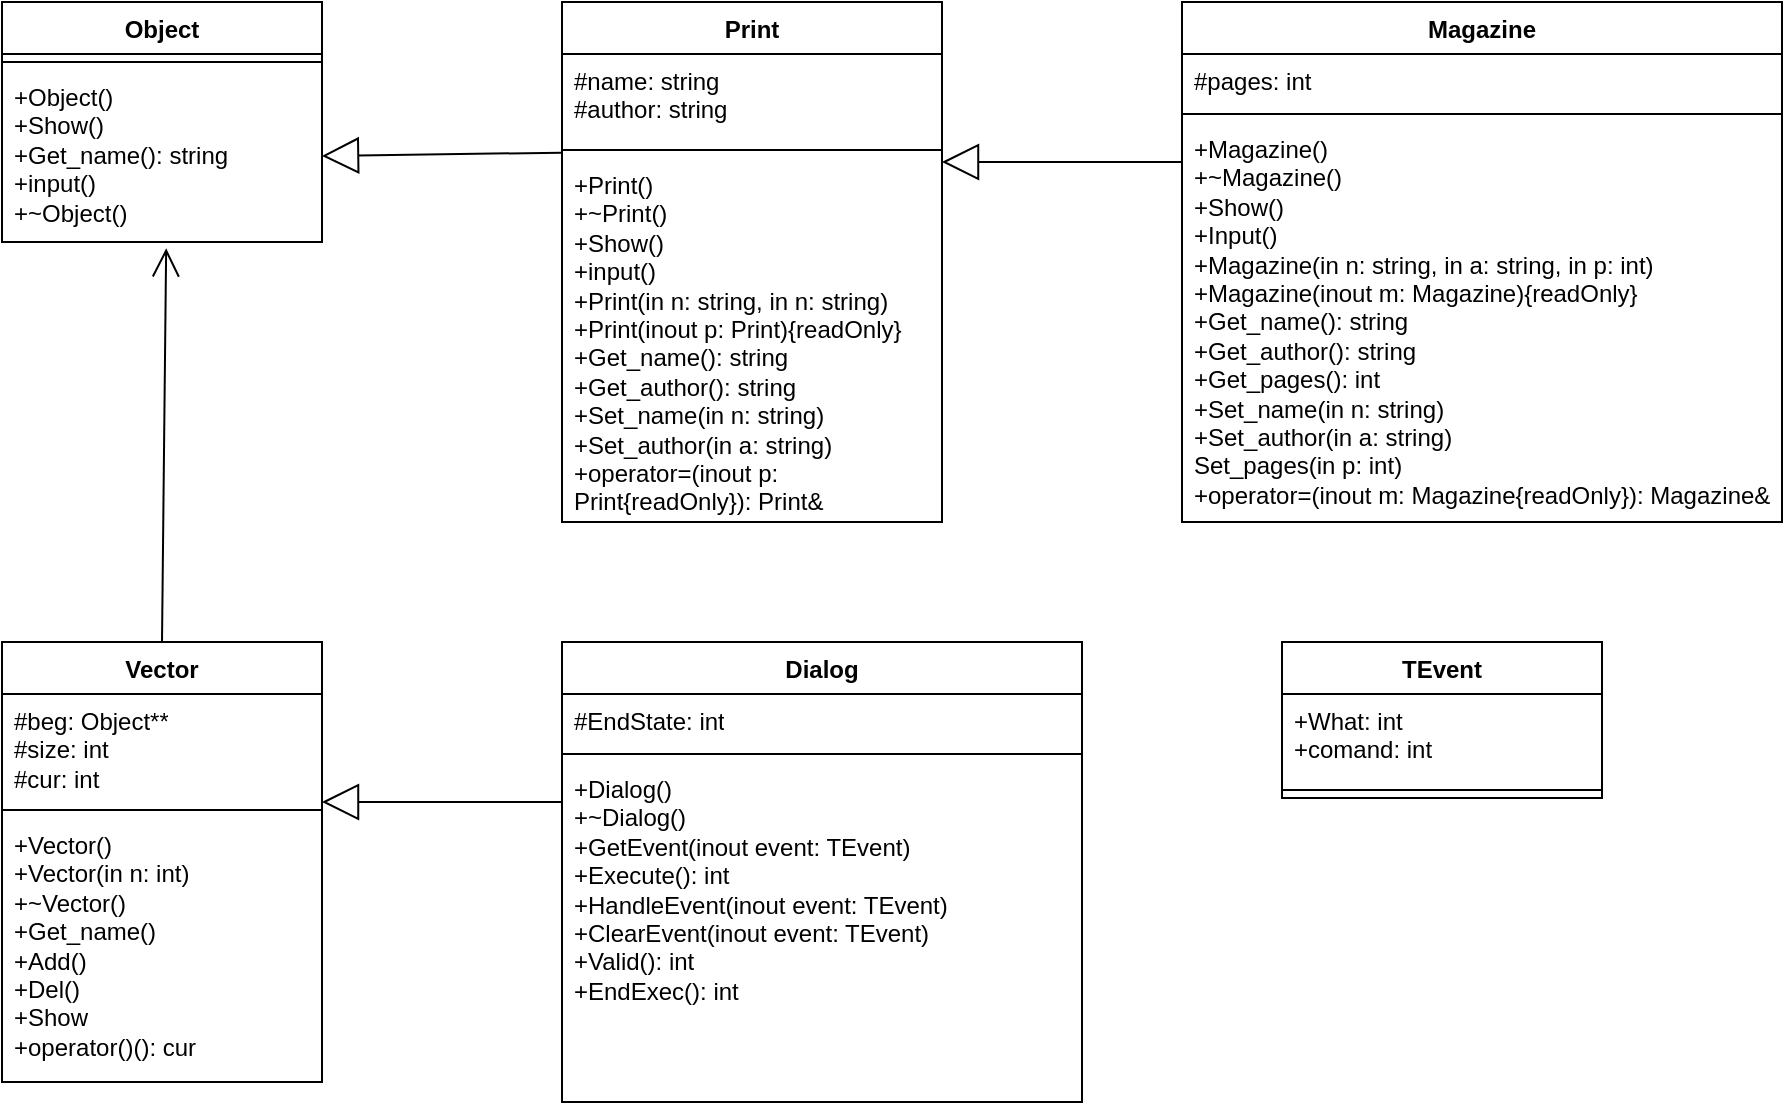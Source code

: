 <mxfile version="26.0.4">
  <diagram name="Страница — 1" id="CUDHHC2JZAeMRgMRggg5">
    <mxGraphModel dx="1290" dy="717" grid="1" gridSize="10" guides="1" tooltips="1" connect="1" arrows="1" fold="1" page="1" pageScale="1" pageWidth="827" pageHeight="1169" math="0" shadow="0">
      <root>
        <mxCell id="0" />
        <mxCell id="1" parent="0" />
        <mxCell id="6q8iwORaHSNkrbXEg2DC-1" value="Object" style="swimlane;fontStyle=1;align=center;verticalAlign=top;childLayout=stackLayout;horizontal=1;startSize=26;horizontalStack=0;resizeParent=1;resizeParentMax=0;resizeLast=0;collapsible=1;marginBottom=0;whiteSpace=wrap;html=1;" vertex="1" parent="1">
          <mxGeometry y="120" width="160" height="120" as="geometry" />
        </mxCell>
        <mxCell id="6q8iwORaHSNkrbXEg2DC-3" value="" style="line;strokeWidth=1;fillColor=none;align=left;verticalAlign=middle;spacingTop=-1;spacingLeft=3;spacingRight=3;rotatable=0;labelPosition=right;points=[];portConstraint=eastwest;strokeColor=inherit;" vertex="1" parent="6q8iwORaHSNkrbXEg2DC-1">
          <mxGeometry y="26" width="160" height="8" as="geometry" />
        </mxCell>
        <mxCell id="6q8iwORaHSNkrbXEg2DC-4" value="+Object()&lt;div&gt;+Show()&lt;/div&gt;&lt;div&gt;+Get_name(): string&lt;/div&gt;&lt;div&gt;+input()&lt;/div&gt;&lt;div&gt;+~Object()&lt;/div&gt;" style="text;strokeColor=none;fillColor=none;align=left;verticalAlign=top;spacingLeft=4;spacingRight=4;overflow=hidden;rotatable=0;points=[[0,0.5],[1,0.5]];portConstraint=eastwest;whiteSpace=wrap;html=1;" vertex="1" parent="6q8iwORaHSNkrbXEg2DC-1">
          <mxGeometry y="34" width="160" height="86" as="geometry" />
        </mxCell>
        <mxCell id="6q8iwORaHSNkrbXEg2DC-5" value="Print" style="swimlane;fontStyle=1;align=center;verticalAlign=top;childLayout=stackLayout;horizontal=1;startSize=26;horizontalStack=0;resizeParent=1;resizeParentMax=0;resizeLast=0;collapsible=1;marginBottom=0;whiteSpace=wrap;html=1;" vertex="1" parent="1">
          <mxGeometry x="280" y="120" width="190" height="260" as="geometry" />
        </mxCell>
        <mxCell id="6q8iwORaHSNkrbXEg2DC-6" value="#name: string&lt;div&gt;#author: string&lt;/div&gt;" style="text;strokeColor=none;fillColor=none;align=left;verticalAlign=top;spacingLeft=4;spacingRight=4;overflow=hidden;rotatable=0;points=[[0,0.5],[1,0.5]];portConstraint=eastwest;whiteSpace=wrap;html=1;" vertex="1" parent="6q8iwORaHSNkrbXEg2DC-5">
          <mxGeometry y="26" width="190" height="44" as="geometry" />
        </mxCell>
        <mxCell id="6q8iwORaHSNkrbXEg2DC-7" value="" style="line;strokeWidth=1;fillColor=none;align=left;verticalAlign=middle;spacingTop=-1;spacingLeft=3;spacingRight=3;rotatable=0;labelPosition=right;points=[];portConstraint=eastwest;strokeColor=inherit;" vertex="1" parent="6q8iwORaHSNkrbXEg2DC-5">
          <mxGeometry y="70" width="190" height="8" as="geometry" />
        </mxCell>
        <mxCell id="6q8iwORaHSNkrbXEg2DC-8" value="+Print()&lt;div&gt;+~Print()&lt;/div&gt;&lt;div&gt;+Show()&lt;/div&gt;&lt;div&gt;+input()&lt;/div&gt;&lt;div&gt;+Print(in n: string, in n: string)&lt;/div&gt;&lt;div&gt;+Print(inout p: Print){readOnly}&lt;/div&gt;&lt;div&gt;+Get_name(): string&lt;/div&gt;&lt;div&gt;+Get_author(): string&lt;/div&gt;&lt;div&gt;+Set_name(in n: string)&lt;/div&gt;&lt;div&gt;+Set_author(in a: string)&lt;/div&gt;&lt;div&gt;+operator=(inout p: Print{readOnly}): Print&amp;amp;&lt;br&gt;&lt;div&gt;&lt;br&gt;&lt;/div&gt;&lt;/div&gt;" style="text;strokeColor=none;fillColor=none;align=left;verticalAlign=top;spacingLeft=4;spacingRight=4;overflow=hidden;rotatable=0;points=[[0,0.5],[1,0.5]];portConstraint=eastwest;whiteSpace=wrap;html=1;" vertex="1" parent="6q8iwORaHSNkrbXEg2DC-5">
          <mxGeometry y="78" width="190" height="182" as="geometry" />
        </mxCell>
        <mxCell id="6q8iwORaHSNkrbXEg2DC-9" value="Magazine" style="swimlane;fontStyle=1;align=center;verticalAlign=top;childLayout=stackLayout;horizontal=1;startSize=26;horizontalStack=0;resizeParent=1;resizeParentMax=0;resizeLast=0;collapsible=1;marginBottom=0;whiteSpace=wrap;html=1;" vertex="1" parent="1">
          <mxGeometry x="590" y="120" width="300" height="260" as="geometry" />
        </mxCell>
        <mxCell id="6q8iwORaHSNkrbXEg2DC-10" value="#pages: int" style="text;strokeColor=none;fillColor=none;align=left;verticalAlign=top;spacingLeft=4;spacingRight=4;overflow=hidden;rotatable=0;points=[[0,0.5],[1,0.5]];portConstraint=eastwest;whiteSpace=wrap;html=1;" vertex="1" parent="6q8iwORaHSNkrbXEg2DC-9">
          <mxGeometry y="26" width="300" height="26" as="geometry" />
        </mxCell>
        <mxCell id="6q8iwORaHSNkrbXEg2DC-11" value="" style="line;strokeWidth=1;fillColor=none;align=left;verticalAlign=middle;spacingTop=-1;spacingLeft=3;spacingRight=3;rotatable=0;labelPosition=right;points=[];portConstraint=eastwest;strokeColor=inherit;" vertex="1" parent="6q8iwORaHSNkrbXEg2DC-9">
          <mxGeometry y="52" width="300" height="8" as="geometry" />
        </mxCell>
        <mxCell id="6q8iwORaHSNkrbXEg2DC-12" value="+Magazine()&lt;div&gt;+~Magazine()&lt;/div&gt;&lt;div&gt;+Show()&lt;/div&gt;&lt;div&gt;+Input()&lt;/div&gt;&lt;div&gt;+Magazine(in n: string, in a: string, in p: int)&lt;/div&gt;&lt;div&gt;+Magazine(inout m: Magazine){readOnly}&lt;/div&gt;&lt;div&gt;+Get_name(): string&lt;/div&gt;&lt;div&gt;+Get_author(): string&lt;/div&gt;&lt;div&gt;+Get_pages(): int&lt;/div&gt;&lt;div&gt;+Set_name(in n: string)&lt;/div&gt;&lt;div&gt;+Set_author(in a: string)&lt;/div&gt;&lt;div&gt;Set_pages(in p: int)&lt;/div&gt;&lt;div&gt;+operator=(inout m: Magazine{readOnly}): Magazine&amp;amp;&lt;/div&gt;" style="text;strokeColor=none;fillColor=none;align=left;verticalAlign=top;spacingLeft=4;spacingRight=4;overflow=hidden;rotatable=0;points=[[0,0.5],[1,0.5]];portConstraint=eastwest;whiteSpace=wrap;html=1;" vertex="1" parent="6q8iwORaHSNkrbXEg2DC-9">
          <mxGeometry y="60" width="300" height="200" as="geometry" />
        </mxCell>
        <mxCell id="6q8iwORaHSNkrbXEg2DC-13" value="Vector" style="swimlane;fontStyle=1;align=center;verticalAlign=top;childLayout=stackLayout;horizontal=1;startSize=26;horizontalStack=0;resizeParent=1;resizeParentMax=0;resizeLast=0;collapsible=1;marginBottom=0;whiteSpace=wrap;html=1;" vertex="1" parent="1">
          <mxGeometry y="440" width="160" height="220" as="geometry" />
        </mxCell>
        <mxCell id="6q8iwORaHSNkrbXEg2DC-14" value="#beg: Object**&lt;div&gt;#size: int&lt;/div&gt;&lt;div&gt;#cur: int&lt;/div&gt;" style="text;strokeColor=none;fillColor=none;align=left;verticalAlign=top;spacingLeft=4;spacingRight=4;overflow=hidden;rotatable=0;points=[[0,0.5],[1,0.5]];portConstraint=eastwest;whiteSpace=wrap;html=1;" vertex="1" parent="6q8iwORaHSNkrbXEg2DC-13">
          <mxGeometry y="26" width="160" height="54" as="geometry" />
        </mxCell>
        <mxCell id="6q8iwORaHSNkrbXEg2DC-15" value="" style="line;strokeWidth=1;fillColor=none;align=left;verticalAlign=middle;spacingTop=-1;spacingLeft=3;spacingRight=3;rotatable=0;labelPosition=right;points=[];portConstraint=eastwest;strokeColor=inherit;" vertex="1" parent="6q8iwORaHSNkrbXEg2DC-13">
          <mxGeometry y="80" width="160" height="8" as="geometry" />
        </mxCell>
        <mxCell id="6q8iwORaHSNkrbXEg2DC-16" value="+Vector()&lt;div&gt;+Vector(in n: int)&lt;/div&gt;&lt;div&gt;+~Vector()&lt;/div&gt;&lt;div&gt;+Get_name()&lt;/div&gt;&lt;div&gt;+Add()&lt;/div&gt;&lt;div&gt;+Del()&lt;/div&gt;&lt;div&gt;+Show&lt;/div&gt;&lt;div&gt;+operator()(): cur&lt;/div&gt;" style="text;strokeColor=none;fillColor=none;align=left;verticalAlign=top;spacingLeft=4;spacingRight=4;overflow=hidden;rotatable=0;points=[[0,0.5],[1,0.5]];portConstraint=eastwest;whiteSpace=wrap;html=1;" vertex="1" parent="6q8iwORaHSNkrbXEg2DC-13">
          <mxGeometry y="88" width="160" height="132" as="geometry" />
        </mxCell>
        <mxCell id="6q8iwORaHSNkrbXEg2DC-17" value="Dialog" style="swimlane;fontStyle=1;align=center;verticalAlign=top;childLayout=stackLayout;horizontal=1;startSize=26;horizontalStack=0;resizeParent=1;resizeParentMax=0;resizeLast=0;collapsible=1;marginBottom=0;whiteSpace=wrap;html=1;" vertex="1" parent="1">
          <mxGeometry x="280" y="440" width="260" height="230" as="geometry" />
        </mxCell>
        <mxCell id="6q8iwORaHSNkrbXEg2DC-18" value="#EndState: int" style="text;strokeColor=none;fillColor=none;align=left;verticalAlign=top;spacingLeft=4;spacingRight=4;overflow=hidden;rotatable=0;points=[[0,0.5],[1,0.5]];portConstraint=eastwest;whiteSpace=wrap;html=1;" vertex="1" parent="6q8iwORaHSNkrbXEg2DC-17">
          <mxGeometry y="26" width="260" height="26" as="geometry" />
        </mxCell>
        <mxCell id="6q8iwORaHSNkrbXEg2DC-19" value="" style="line;strokeWidth=1;fillColor=none;align=left;verticalAlign=middle;spacingTop=-1;spacingLeft=3;spacingRight=3;rotatable=0;labelPosition=right;points=[];portConstraint=eastwest;strokeColor=inherit;" vertex="1" parent="6q8iwORaHSNkrbXEg2DC-17">
          <mxGeometry y="52" width="260" height="8" as="geometry" />
        </mxCell>
        <mxCell id="6q8iwORaHSNkrbXEg2DC-20" value="+Dialog()&lt;div&gt;+~Dialog()&lt;/div&gt;&lt;div&gt;+GetEvent(inout event: TEvent)&lt;/div&gt;&lt;div&gt;+Execute(): int&lt;/div&gt;&lt;div&gt;+HandleEvent(inout event: TEvent)&lt;/div&gt;&lt;div&gt;+ClearEvent(inout event: TEvent)&lt;/div&gt;&lt;div&gt;+Valid(): int&lt;/div&gt;&lt;div&gt;+EndExec(): int&lt;/div&gt;" style="text;strokeColor=none;fillColor=none;align=left;verticalAlign=top;spacingLeft=4;spacingRight=4;overflow=hidden;rotatable=0;points=[[0,0.5],[1,0.5]];portConstraint=eastwest;whiteSpace=wrap;html=1;" vertex="1" parent="6q8iwORaHSNkrbXEg2DC-17">
          <mxGeometry y="60" width="260" height="170" as="geometry" />
        </mxCell>
        <mxCell id="6q8iwORaHSNkrbXEg2DC-21" value="" style="endArrow=block;endSize=16;endFill=0;html=1;rounded=0;entryX=1;entryY=0.5;entryDx=0;entryDy=0;" edge="1" parent="1" source="6q8iwORaHSNkrbXEg2DC-7" target="6q8iwORaHSNkrbXEg2DC-4">
          <mxGeometry width="160" relative="1" as="geometry">
            <mxPoint x="80" y="379" as="sourcePoint" />
            <mxPoint x="160" y="410" as="targetPoint" />
          </mxGeometry>
        </mxCell>
        <mxCell id="6q8iwORaHSNkrbXEg2DC-22" value="" style="endArrow=block;endSize=16;endFill=0;html=1;rounded=0;entryX=1;entryY=0.5;entryDx=0;entryDy=0;" edge="1" parent="1">
          <mxGeometry width="160" relative="1" as="geometry">
            <mxPoint x="590" y="200" as="sourcePoint" />
            <mxPoint x="470" y="200" as="targetPoint" />
          </mxGeometry>
        </mxCell>
        <mxCell id="6q8iwORaHSNkrbXEg2DC-23" value="" style="endArrow=open;endFill=1;endSize=12;html=1;rounded=0;entryX=0.513;entryY=1.037;entryDx=0;entryDy=0;entryPerimeter=0;" edge="1" parent="1" target="6q8iwORaHSNkrbXEg2DC-4">
          <mxGeometry width="160" relative="1" as="geometry">
            <mxPoint x="80" y="440" as="sourcePoint" />
            <mxPoint x="80" y="250" as="targetPoint" />
          </mxGeometry>
        </mxCell>
        <mxCell id="6q8iwORaHSNkrbXEg2DC-24" value="" style="endArrow=block;endSize=16;endFill=0;html=1;rounded=0;entryX=1;entryY=0.5;entryDx=0;entryDy=0;" edge="1" parent="1">
          <mxGeometry width="160" relative="1" as="geometry">
            <mxPoint x="280" y="520" as="sourcePoint" />
            <mxPoint x="160" y="520" as="targetPoint" />
          </mxGeometry>
        </mxCell>
        <mxCell id="6q8iwORaHSNkrbXEg2DC-25" value="TEvent" style="swimlane;fontStyle=1;align=center;verticalAlign=top;childLayout=stackLayout;horizontal=1;startSize=26;horizontalStack=0;resizeParent=1;resizeParentMax=0;resizeLast=0;collapsible=1;marginBottom=0;whiteSpace=wrap;html=1;" vertex="1" parent="1">
          <mxGeometry x="640" y="440" width="160" height="78" as="geometry" />
        </mxCell>
        <mxCell id="6q8iwORaHSNkrbXEg2DC-26" value="+What: int&lt;div&gt;+comand: int&lt;/div&gt;" style="text;strokeColor=none;fillColor=none;align=left;verticalAlign=top;spacingLeft=4;spacingRight=4;overflow=hidden;rotatable=0;points=[[0,0.5],[1,0.5]];portConstraint=eastwest;whiteSpace=wrap;html=1;" vertex="1" parent="6q8iwORaHSNkrbXEg2DC-25">
          <mxGeometry y="26" width="160" height="44" as="geometry" />
        </mxCell>
        <mxCell id="6q8iwORaHSNkrbXEg2DC-27" value="" style="line;strokeWidth=1;fillColor=none;align=left;verticalAlign=middle;spacingTop=-1;spacingLeft=3;spacingRight=3;rotatable=0;labelPosition=right;points=[];portConstraint=eastwest;strokeColor=inherit;" vertex="1" parent="6q8iwORaHSNkrbXEg2DC-25">
          <mxGeometry y="70" width="160" height="8" as="geometry" />
        </mxCell>
      </root>
    </mxGraphModel>
  </diagram>
</mxfile>
